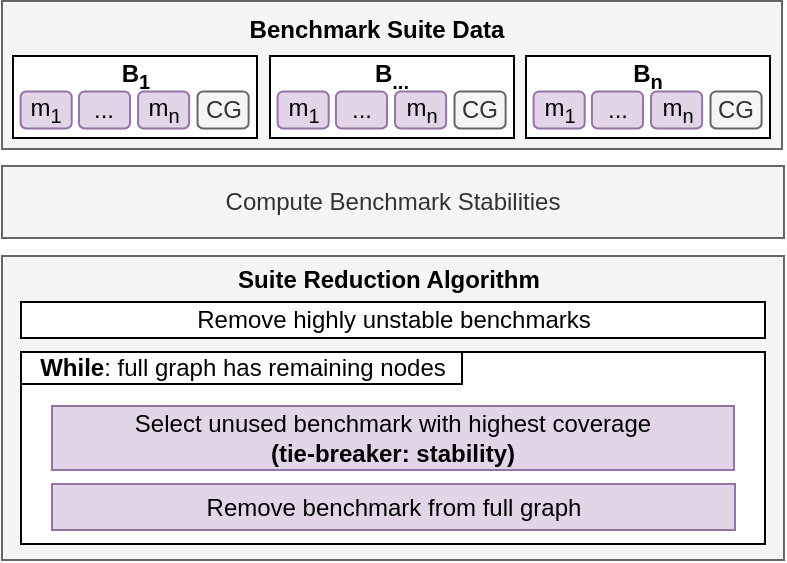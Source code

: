<mxfile version="21.6.6" type="device">
  <diagram name="Page-1" id="3UgDIWKXGhUSk_kXVFh9">
    <mxGraphModel dx="734" dy="475" grid="0" gridSize="10" guides="1" tooltips="1" connect="1" arrows="1" fold="1" page="1" pageScale="1" pageWidth="850" pageHeight="1100" math="1" shadow="0">
      <root>
        <mxCell id="0" />
        <mxCell id="1" parent="0" />
        <mxCell id="ORwjULsawUBXAMo33VZZ-5" value="" style="rounded=0;whiteSpace=wrap;html=1;fillColor=#f5f5f5;fontColor=#333333;strokeColor=#666666;" vertex="1" parent="1">
          <mxGeometry x="153" y="55.5" width="390" height="74" as="geometry" />
        </mxCell>
        <mxCell id="ORwjULsawUBXAMo33VZZ-37" value="" style="group" vertex="1" connectable="0" parent="1">
          <mxGeometry x="158.5" y="83" width="122" height="41" as="geometry" />
        </mxCell>
        <mxCell id="ORwjULsawUBXAMo33VZZ-30" value="" style="rounded=0;whiteSpace=wrap;html=1;" vertex="1" parent="ORwjULsawUBXAMo33VZZ-37">
          <mxGeometry width="122" height="41" as="geometry" />
        </mxCell>
        <mxCell id="ORwjULsawUBXAMo33VZZ-29" value="CG" style="rounded=1;whiteSpace=wrap;html=1;fillColor=#f5f5f5;fontColor=#333333;strokeColor=#666666;" vertex="1" parent="ORwjULsawUBXAMo33VZZ-37">
          <mxGeometry x="92.263" y="17.767" width="25.544" height="18.45" as="geometry" />
        </mxCell>
        <mxCell id="ORwjULsawUBXAMo33VZZ-31" value="&lt;b&gt;B&lt;sub&gt;1&lt;/sub&gt;&lt;/b&gt;" style="text;html=1;strokeColor=none;fillColor=none;align=center;verticalAlign=middle;whiteSpace=wrap;rounded=0;" vertex="1" parent="ORwjULsawUBXAMo33VZZ-37">
          <mxGeometry x="38.125" width="45.75" height="20.5" as="geometry" />
        </mxCell>
        <mxCell id="ORwjULsawUBXAMo33VZZ-32" value="m&lt;sub&gt;1&lt;/sub&gt;" style="rounded=1;whiteSpace=wrap;html=1;fillColor=#e1d5e7;strokeColor=#9673a6;" vertex="1" parent="ORwjULsawUBXAMo33VZZ-37">
          <mxGeometry x="3.812" y="17.767" width="25.544" height="18.45" as="geometry" />
        </mxCell>
        <mxCell id="ORwjULsawUBXAMo33VZZ-34" value="..." style="rounded=1;whiteSpace=wrap;html=1;fillColor=#e1d5e7;strokeColor=#9673a6;" vertex="1" parent="ORwjULsawUBXAMo33VZZ-37">
          <mxGeometry x="32.978" y="17.767" width="25.544" height="18.45" as="geometry" />
        </mxCell>
        <mxCell id="ORwjULsawUBXAMo33VZZ-36" value="m&lt;sub&gt;n&lt;/sub&gt;" style="rounded=1;whiteSpace=wrap;html=1;fillColor=#e1d5e7;strokeColor=#9673a6;" vertex="1" parent="ORwjULsawUBXAMo33VZZ-37">
          <mxGeometry x="62.525" y="17.767" width="25.544" height="18.45" as="geometry" />
        </mxCell>
        <mxCell id="ORwjULsawUBXAMo33VZZ-46" value="" style="group" vertex="1" connectable="0" parent="1">
          <mxGeometry x="287" y="83" width="122" height="41" as="geometry" />
        </mxCell>
        <mxCell id="ORwjULsawUBXAMo33VZZ-47" value="" style="rounded=0;whiteSpace=wrap;html=1;" vertex="1" parent="ORwjULsawUBXAMo33VZZ-46">
          <mxGeometry width="122" height="41" as="geometry" />
        </mxCell>
        <mxCell id="ORwjULsawUBXAMo33VZZ-48" value="CG" style="rounded=1;whiteSpace=wrap;html=1;fillColor=#f5f5f5;fontColor=#333333;strokeColor=#666666;" vertex="1" parent="ORwjULsawUBXAMo33VZZ-46">
          <mxGeometry x="92.263" y="17.767" width="25.544" height="18.45" as="geometry" />
        </mxCell>
        <mxCell id="ORwjULsawUBXAMo33VZZ-49" value="&lt;b&gt;B&lt;sub&gt;...&lt;/sub&gt;&lt;/b&gt;" style="text;html=1;strokeColor=none;fillColor=none;align=center;verticalAlign=middle;whiteSpace=wrap;rounded=0;" vertex="1" parent="ORwjULsawUBXAMo33VZZ-46">
          <mxGeometry x="38.125" width="45.75" height="20.5" as="geometry" />
        </mxCell>
        <mxCell id="ORwjULsawUBXAMo33VZZ-50" value="m&lt;sub&gt;1&lt;/sub&gt;" style="rounded=1;whiteSpace=wrap;html=1;fillColor=#e1d5e7;strokeColor=#9673a6;" vertex="1" parent="ORwjULsawUBXAMo33VZZ-46">
          <mxGeometry x="3.812" y="17.767" width="25.544" height="18.45" as="geometry" />
        </mxCell>
        <mxCell id="ORwjULsawUBXAMo33VZZ-51" value="..." style="rounded=1;whiteSpace=wrap;html=1;fillColor=#e1d5e7;strokeColor=#9673a6;" vertex="1" parent="ORwjULsawUBXAMo33VZZ-46">
          <mxGeometry x="32.978" y="17.767" width="25.544" height="18.45" as="geometry" />
        </mxCell>
        <mxCell id="ORwjULsawUBXAMo33VZZ-52" value="m&lt;sub&gt;n&lt;/sub&gt;" style="rounded=1;whiteSpace=wrap;html=1;fillColor=#e1d5e7;strokeColor=#9673a6;" vertex="1" parent="ORwjULsawUBXAMo33VZZ-46">
          <mxGeometry x="62.525" y="17.767" width="25.544" height="18.45" as="geometry" />
        </mxCell>
        <mxCell id="ORwjULsawUBXAMo33VZZ-53" value="" style="group" vertex="1" connectable="0" parent="1">
          <mxGeometry x="415" y="83" width="122" height="41" as="geometry" />
        </mxCell>
        <mxCell id="ORwjULsawUBXAMo33VZZ-54" value="" style="rounded=0;whiteSpace=wrap;html=1;" vertex="1" parent="ORwjULsawUBXAMo33VZZ-53">
          <mxGeometry width="122" height="41" as="geometry" />
        </mxCell>
        <mxCell id="ORwjULsawUBXAMo33VZZ-55" value="CG" style="rounded=1;whiteSpace=wrap;html=1;fillColor=#f5f5f5;fontColor=#333333;strokeColor=#666666;" vertex="1" parent="ORwjULsawUBXAMo33VZZ-53">
          <mxGeometry x="92.263" y="17.767" width="25.544" height="18.45" as="geometry" />
        </mxCell>
        <mxCell id="ORwjULsawUBXAMo33VZZ-56" value="&lt;b&gt;B&lt;sub&gt;n&lt;/sub&gt;&lt;/b&gt;" style="text;html=1;strokeColor=none;fillColor=none;align=center;verticalAlign=middle;whiteSpace=wrap;rounded=0;" vertex="1" parent="ORwjULsawUBXAMo33VZZ-53">
          <mxGeometry x="38.125" width="45.75" height="20.5" as="geometry" />
        </mxCell>
        <mxCell id="ORwjULsawUBXAMo33VZZ-57" value="m&lt;sub&gt;1&lt;/sub&gt;" style="rounded=1;whiteSpace=wrap;html=1;fillColor=#e1d5e7;strokeColor=#9673a6;" vertex="1" parent="ORwjULsawUBXAMo33VZZ-53">
          <mxGeometry x="3.812" y="17.767" width="25.544" height="18.45" as="geometry" />
        </mxCell>
        <mxCell id="ORwjULsawUBXAMo33VZZ-58" value="..." style="rounded=1;whiteSpace=wrap;html=1;fillColor=#e1d5e7;strokeColor=#9673a6;" vertex="1" parent="ORwjULsawUBXAMo33VZZ-53">
          <mxGeometry x="32.978" y="17.767" width="25.544" height="18.45" as="geometry" />
        </mxCell>
        <mxCell id="ORwjULsawUBXAMo33VZZ-59" value="m&lt;sub&gt;n&lt;/sub&gt;" style="rounded=1;whiteSpace=wrap;html=1;fillColor=#e1d5e7;strokeColor=#9673a6;" vertex="1" parent="ORwjULsawUBXAMo33VZZ-53">
          <mxGeometry x="62.525" y="17.767" width="25.544" height="18.45" as="geometry" />
        </mxCell>
        <mxCell id="ORwjULsawUBXAMo33VZZ-61" value="&lt;b&gt;Benchmark Suite Data&lt;/b&gt;" style="text;html=1;strokeColor=none;fillColor=none;align=center;verticalAlign=middle;whiteSpace=wrap;rounded=0;" vertex="1" parent="1">
          <mxGeometry x="262" y="55" width="157" height="30" as="geometry" />
        </mxCell>
        <mxCell id="ORwjULsawUBXAMo33VZZ-62" value="Compute Benchmark Stabilities" style="rounded=0;whiteSpace=wrap;html=1;fillColor=#f5f5f5;fontColor=#333333;strokeColor=#666666;" vertex="1" parent="1">
          <mxGeometry x="153" y="138" width="391" height="36" as="geometry" />
        </mxCell>
        <mxCell id="ORwjULsawUBXAMo33VZZ-71" value="" style="rounded=0;whiteSpace=wrap;html=1;fillColor=#f5f5f5;fontColor=#333333;strokeColor=#666666;" vertex="1" parent="1">
          <mxGeometry x="153" y="183" width="391" height="152" as="geometry" />
        </mxCell>
        <mxCell id="ORwjULsawUBXAMo33VZZ-72" value="&lt;b&gt;Suite Reduction Algorithm&lt;br&gt;&lt;/b&gt;" style="text;html=1;strokeColor=none;fillColor=none;align=center;verticalAlign=middle;whiteSpace=wrap;rounded=0;" vertex="1" parent="1">
          <mxGeometry x="268" y="180" width="157" height="30" as="geometry" />
        </mxCell>
        <mxCell id="ORwjULsawUBXAMo33VZZ-73" value="Remove highly unstable benchmarks" style="rounded=0;whiteSpace=wrap;html=1;" vertex="1" parent="1">
          <mxGeometry x="162.5" y="206" width="372" height="18" as="geometry" />
        </mxCell>
        <mxCell id="ORwjULsawUBXAMo33VZZ-74" value="" style="rounded=0;whiteSpace=wrap;html=1;" vertex="1" parent="1">
          <mxGeometry x="162.5" y="231" width="372" height="96" as="geometry" />
        </mxCell>
        <mxCell id="ORwjULsawUBXAMo33VZZ-76" value="&lt;b&gt;While&lt;/b&gt;: full graph has remaining nodes" style="rounded=0;whiteSpace=wrap;html=1;" vertex="1" parent="1">
          <mxGeometry x="162.5" y="231" width="220.5" height="16" as="geometry" />
        </mxCell>
        <mxCell id="ORwjULsawUBXAMo33VZZ-78" value="&lt;div&gt;Select unused benchmark with highest coverage&lt;/div&gt;&lt;div&gt;&lt;b&gt;(tie-breaker: stability)&lt;/b&gt;&lt;/div&gt;" style="rounded=0;whiteSpace=wrap;html=1;fillColor=#e1d5e7;strokeColor=#9673a6;" vertex="1" parent="1">
          <mxGeometry x="178" y="258" width="341" height="32" as="geometry" />
        </mxCell>
        <mxCell id="ORwjULsawUBXAMo33VZZ-79" value="Remove benchmark from full graph" style="rounded=0;whiteSpace=wrap;html=1;fillColor=#e1d5e7;strokeColor=#9673a6;" vertex="1" parent="1">
          <mxGeometry x="178" y="297" width="341.5" height="23" as="geometry" />
        </mxCell>
      </root>
    </mxGraphModel>
  </diagram>
</mxfile>
